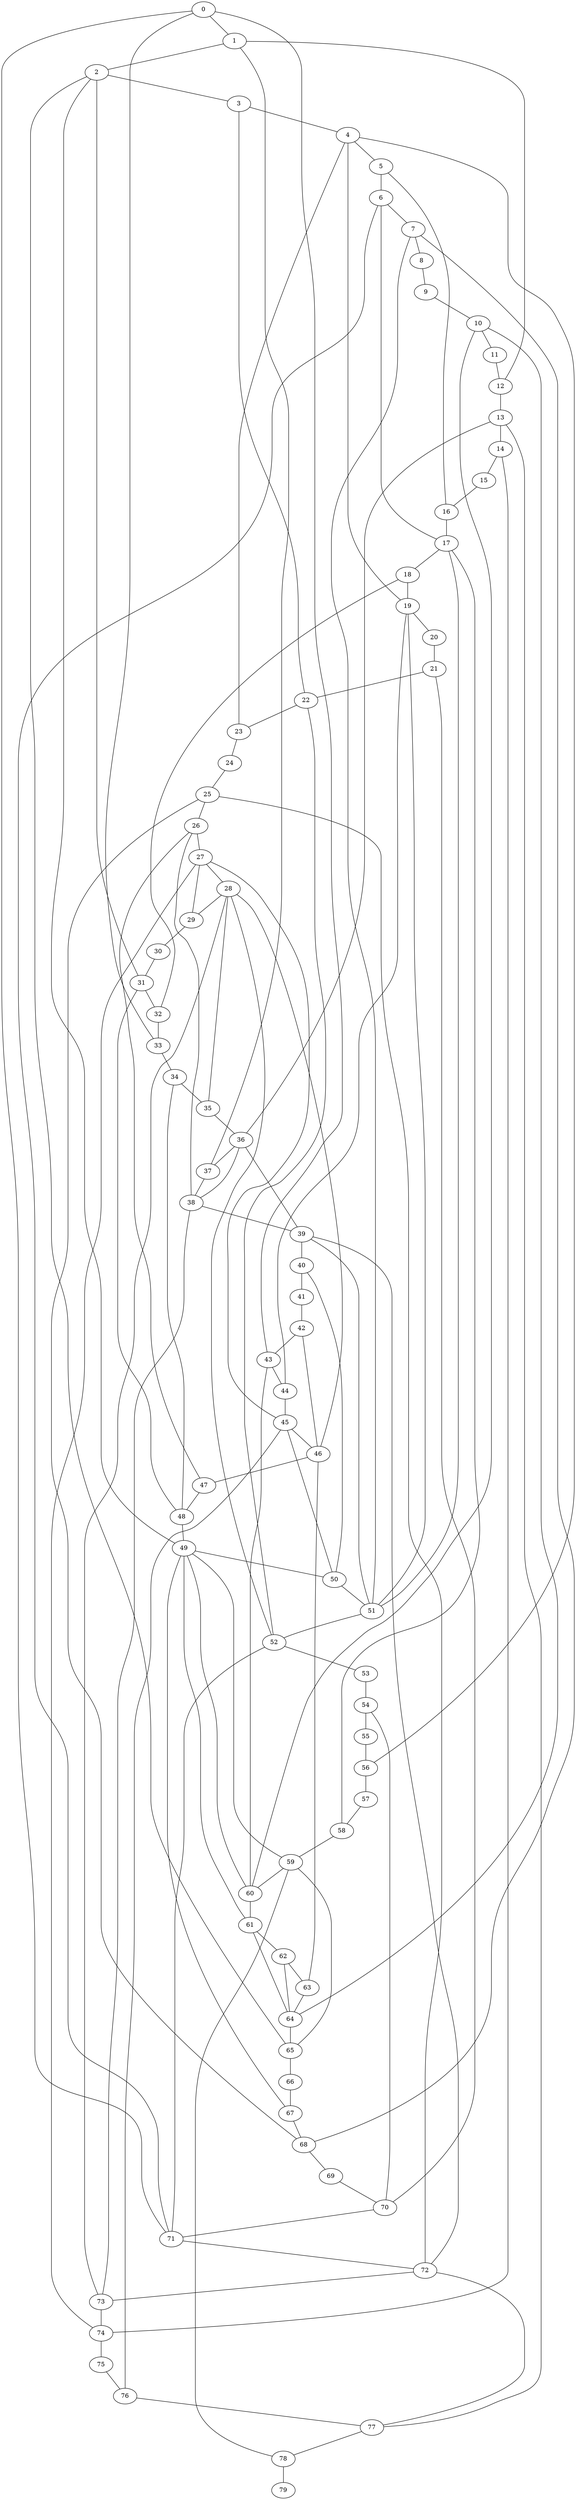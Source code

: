 
graph graphname {
    0 -- 1
0 -- 43
0 -- 33
0 -- 71
1 -- 2
1 -- 12
1 -- 37
2 -- 3
2 -- 49
2 -- 31
2 -- 65
3 -- 4
3 -- 22
4 -- 5
4 -- 56
4 -- 19
4 -- 23
5 -- 6
5 -- 16
6 -- 7
6 -- 17
6 -- 71
7 -- 8
7 -- 51
7 -- 68
8 -- 9
9 -- 10
10 -- 11
10 -- 60
10 -- 64
11 -- 12
12 -- 13
13 -- 14
13 -- 36
13 -- 77
14 -- 15
14 -- 74
15 -- 16
16 -- 17
17 -- 18
17 -- 51
17 -- 58
18 -- 19
18 -- 32
19 -- 20
19 -- 44
19 -- 51
20 -- 21
21 -- 22
21 -- 70
22 -- 23
22 -- 52
23 -- 24
24 -- 25
25 -- 26
25 -- 72
25 -- 68
26 -- 27
26 -- 47
26 -- 38
27 -- 28
27 -- 29
27 -- 74
27 -- 45
28 -- 29
28 -- 35
28 -- 46
28 -- 73
28 -- 52
29 -- 30
30 -- 31
31 -- 32
31 -- 48
32 -- 33
33 -- 34
34 -- 35
34 -- 48
35 -- 36
36 -- 37
36 -- 39
36 -- 38
37 -- 38
38 -- 39
38 -- 73
39 -- 40
39 -- 72
39 -- 51
40 -- 41
40 -- 50
41 -- 42
42 -- 43
42 -- 46
43 -- 44
43 -- 60
44 -- 45
45 -- 46
45 -- 76
45 -- 50
46 -- 47
46 -- 63
47 -- 48
48 -- 49
49 -- 50
49 -- 59
49 -- 67
49 -- 61
49 -- 60
50 -- 51
51 -- 52
52 -- 53
52 -- 71
53 -- 54
54 -- 55
54 -- 70
55 -- 56
56 -- 57
57 -- 58
58 -- 59
59 -- 60
59 -- 78
59 -- 65
60 -- 61
61 -- 62
61 -- 64
62 -- 63
62 -- 64
63 -- 64
64 -- 65
65 -- 66
66 -- 67
67 -- 68
68 -- 69
69 -- 70
70 -- 71
71 -- 72
72 -- 73
72 -- 77
73 -- 74
74 -- 75
75 -- 76
76 -- 77
77 -- 78
78 -- 79

}

